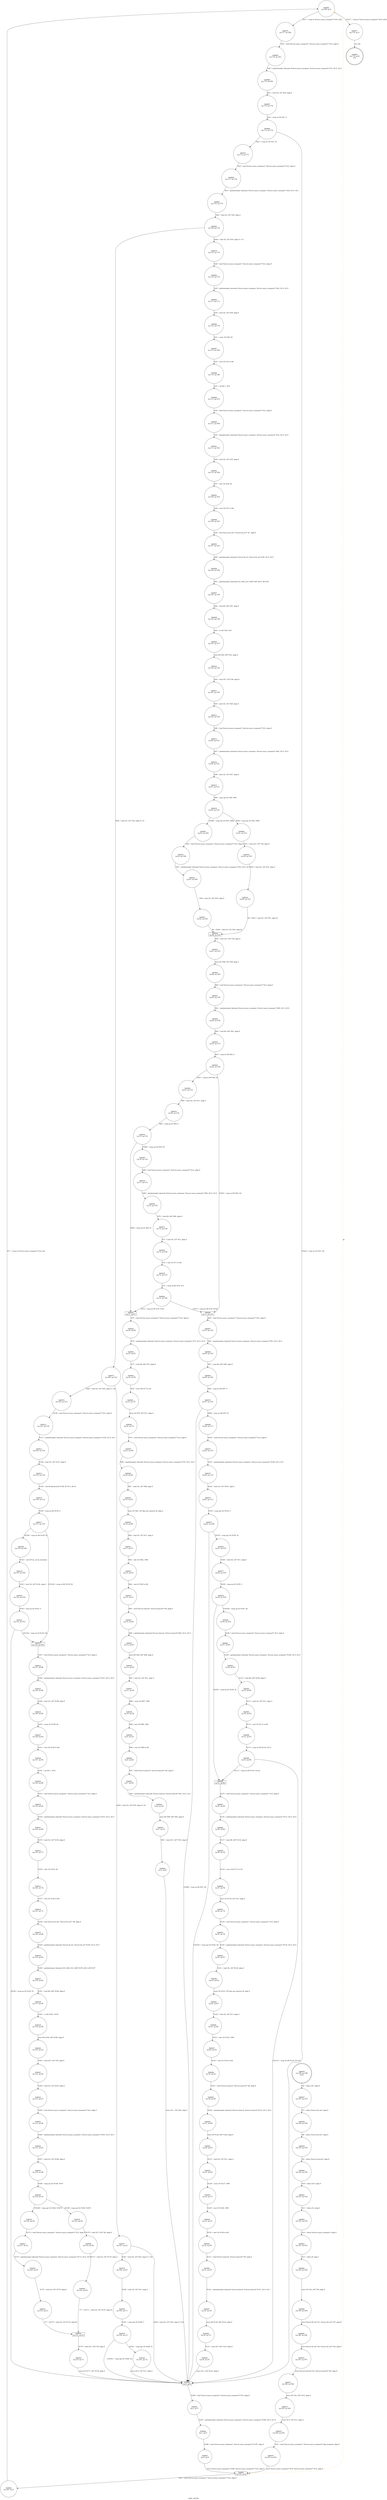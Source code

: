 digraph rdpdr_add_fds {
label="rdpdr_add_fds"
48854 [label="N48854\n(rp:178, ep:0)\nexit", shape="doublecircle"]
48855 [label="N48855\n(rp:198, ep:198)\nentry", shape="doublecircle"]
48855 -> 48857 [label="%6 = alloca i32*, align 8"]
48857 [label="N48857\n(rp:197, ep:197)", shape="circle"]
48857 -> 48858 [label="%7 = alloca %struct.fd_set*, align 8"]
48858 [label="N48858\n(rp:196, ep:196)", shape="circle"]
48858 -> 48859 [label="%8 = alloca %struct.fd_set*, align 8"]
48859 [label="N48859\n(rp:195, ep:195)", shape="circle"]
48859 -> 48860 [label="%9 = alloca %struct.timeval*, align 8"]
48860 [label="N48860\n(rp:194, ep:194)", shape="circle"]
48860 -> 48861 [label="%10 = alloca i32*, align 8"]
48861 [label="N48861\n(rp:193, ep:193)", shape="circle"]
48861 -> 48862 [label="%11 = alloca i32, align 4"]
48862 [label="N48862\n(rp:192, ep:192)", shape="circle"]
48862 -> 48863 [label="%12 = alloca %struct.async_iorequest*, align 8"]
48863 [label="N48863\n(rp:191, ep:191)", shape="circle"]
48863 -> 48864 [label="%13 = alloca i8, align 1"]
48864 [label="N48864\n(rp:190, ep:190)", shape="circle"]
48864 -> 48866 [label="store i32* %0, i32** %6, align 8"]
48866 [label="N48866\n(rp:189, ep:189)", shape="circle"]
48866 -> 48868 [label="store %struct.fd_set* %1, %struct.fd_set** %7, align 8"]
48868 [label="N48868\n(rp:188, ep:188)", shape="circle"]
48868 -> 48870 [label="store %struct.fd_set* %2, %struct.fd_set** %8, align 8"]
48870 [label="N48870\n(rp:187, ep:187)", shape="circle"]
48870 -> 48872 [label="store %struct.timeval* %3, %struct.timeval** %9, align 8"]
48872 [label="N48872\n(rp:186, ep:186)", shape="circle"]
48872 -> 48875 [label="store i32* %4, i32** %10, align 8"]
48875 [label="N48875\n(rp:185, ep:185)", shape="circle"]
48875 -> 48878 [label="store i32 0, i32* %11, align 4"]
48878 [label="N48878\n(rp:184, ep:184)", shape="circle"]
48878 -> 48879 [label="%14 = load %struct.async_iorequest*, %struct.async_iorequest** @g_iorequest, align 8"]
48879 [label="N48879\n(rp:183, ep:183)", shape="circle"]
48879 -> 48881 [label="store %struct.async_iorequest* %14, %struct.async_iorequest** %12, align 8"]
48881 [label="N48881\n(rp:182, ep:4)", shape="box"]
48881 -> 48882 [label="%16 = load %struct.async_iorequest*, %struct.async_iorequest** %12, align 8"]
48881 -> 48881 [label="@", style="dashed", color="orange"]
48881 -> 48883 [label="@", style="dashed", color="orange"]
48882 [label="N48882\n(rp:181, ep:3)", shape="circle"]
48882 -> 48883 [label="%17 = icmp ne %struct.async_iorequest* %16, null"]
48883 [label="N48883\n(rp:180, ep:2)", shape="circle"]
48883 -> 49070 [label="[%17 = icmp ne %struct.async_iorequest* %16, null]"]
48883 -> 49071 [label="[!(%17 = icmp ne %struct.async_iorequest* %16, null)]"]
48885 [label="N48885\n(rp:176, ep:181)", shape="circle"]
48885 -> 48886 [label="%20 = getelementptr inbounds %struct.async_iorequest, %struct.async_iorequest* %19, i32 0, i32 0"]
48886 [label="N48886\n(rp:175, ep:180)", shape="circle"]
48886 -> 48887 [label="%21 = load i32, i32* %20, align 8"]
48887 [label="N48887\n(rp:174, ep:179)", shape="circle"]
48887 -> 48888 [label="%22 = icmp ne i32 %21, 0"]
48888 [label="N48888\n(rp:173, ep:178)", shape="circle"]
48888 -> 49072 [label="[%22 = icmp ne i32 %21, 0]"]
48888 -> 49064 [label="[!(%22 = icmp ne i32 %21, 0)]"]
48890 [label="N48890\n(rp:171, ep:176)", shape="circle"]
48890 -> 48891 [label="%25 = getelementptr inbounds %struct.async_iorequest, %struct.async_iorequest* %24, i32 0, i32 1"]
48891 [label="N48891\n(rp:170, ep:175)", shape="circle"]
48891 -> 48892 [label="%26 = load i32, i32* %25, align 4"]
48892 [label="N48892\n(rp:169, ep:174)", shape="circle"]
48892 -> 49074 [label="[%26 = load i32, i32* %25, align 4==3]"]
48892 -> 49075 [label="[%26 = load i32, i32* %25, align 4!=3]"]
48894 [label="N48894\n(rp:118, ep:172)", shape="circle"]
48894 -> 48895 [label="%29 = getelementptr inbounds %struct.async_iorequest, %struct.async_iorequest* %28, i32 0, i32 0"]
48895 [label="N48895\n(rp:117, ep:171)", shape="circle"]
48895 -> 48896 [label="%30 = load i32, i32* %29, align 8"]
48896 [label="N48896\n(rp:116, ep:170)", shape="circle"]
48896 -> 48897 [label="%31 = urem i32 %30, 64"]
48897 [label="N48897\n(rp:115, ep:169)", shape="circle"]
48897 -> 48898 [label="%32 = zext i32 %31 to i64"]
48898 [label="N48898\n(rp:114, ep:168)", shape="circle"]
48898 -> 48899 [label="%33 = shl i64 1, %32"]
48899 [label="N48899\n(rp:113, ep:167)", shape="circle"]
48899 -> 48900 [label="%34 = load %struct.async_iorequest*, %struct.async_iorequest** %12, align 8"]
48900 [label="N48900\n(rp:112, ep:166)", shape="circle"]
48900 -> 48901 [label="%35 = getelementptr inbounds %struct.async_iorequest, %struct.async_iorequest* %34, i32 0, i32 0"]
48901 [label="N48901\n(rp:111, ep:165)", shape="circle"]
48901 -> 48902 [label="%36 = load i32, i32* %35, align 8"]
48902 [label="N48902\n(rp:110, ep:164)", shape="circle"]
48902 -> 48903 [label="%37 = udiv i32 %36, 64"]
48903 [label="N48903\n(rp:109, ep:163)", shape="circle"]
48903 -> 48904 [label="%38 = zext i32 %37 to i64"]
48904 [label="N48904\n(rp:108, ep:162)", shape="circle"]
48904 -> 48905 [label="%39 = load %struct.fd_set*, %struct.fd_set** %7, align 8"]
48905 [label="N48905\n(rp:107, ep:161)", shape="circle"]
48905 -> 48906 [label="%40 = getelementptr inbounds %struct.fd_set, %struct.fd_set* %39, i32 0, i32 0"]
48906 [label="N48906\n(rp:106, ep:160)", shape="circle"]
48906 -> 48907 [label="%41 = getelementptr inbounds [16 x i64], [16 x i64]* %40, i64 0, i64 %38"]
48907 [label="N48907\n(rp:105, ep:159)", shape="circle"]
48907 -> 48908 [label="%42 = load i64, i64* %41, align 8"]
48908 [label="N48908\n(rp:104, ep:158)", shape="circle"]
48908 -> 48909 [label="%43 = or i64 %42, %33"]
48909 [label="N48909\n(rp:103, ep:157)", shape="circle"]
48909 -> 48910 [label="store i64 %43, i64* %41, align 8"]
48910 [label="N48910\n(rp:102, ep:156)", shape="circle"]
48910 -> 48911 [label="%44 = load i32*, i32** %6, align 8"]
48911 [label="N48911\n(rp:101, ep:155)", shape="circle"]
48911 -> 48912 [label="%45 = load i32, i32* %44, align 4"]
48912 [label="N48912\n(rp:100, ep:154)", shape="circle"]
48912 -> 48913 [label="%46 = load %struct.async_iorequest*, %struct.async_iorequest** %12, align 8"]
48913 [label="N48913\n(rp:99, ep:153)", shape="circle"]
48913 -> 48914 [label="%47 = getelementptr inbounds %struct.async_iorequest, %struct.async_iorequest* %46, i32 0, i32 0"]
48914 [label="N48914\n(rp:98, ep:152)", shape="circle"]
48914 -> 48915 [label="%48 = load i32, i32* %47, align 8"]
48915 [label="N48915\n(rp:97, ep:151)", shape="circle"]
48915 -> 48916 [label="%49 = icmp sgt i32 %45, %48"]
48916 [label="N48916\n(rp:96, ep:150)", shape="circle"]
48916 -> 49080 [label="[%49 = icmp sgt i32 %45, %48]"]
48916 -> 49081 [label="[!(%49 = icmp sgt i32 %45, %48)]"]
48918 [label="N48918\n(rp:90, ep:145)", shape="circle"]
48918 -> 48919 [label="%52 = load i32, i32* %51, align 4"]
48919 [label="N48919\n(rp:89, ep:143)", shape="circle"]
48919 -> 48924 [label="58 = [%52 = load i32, i32* %51, align 4]"]
48921 [label="N48921\n(rp:94, ep:148)", shape="circle"]
48921 -> 48922 [label="%55 = getelementptr inbounds %struct.async_iorequest, %struct.async_iorequest* %54, i32 0, i32 0"]
48922 [label="N48922\n(rp:93, ep:146)", shape="circle"]
48922 -> 48923 [label="%56 = load i32, i32* %55, align 8"]
48923 [label="N48923\n(rp:92, ep:144)", shape="circle"]
48923 -> 48924 [label="58 = [%56 = load i32, i32* %55, align 8]"]
48924 [label="N48924\n(rp:88, ep:142)", shape="box"]
48924 -> 48925 [label="%59 = load i32*, i32** %6, align 8"]
48925 [label="N48925\n(rp:87, ep:141)", shape="circle"]
48925 -> 48926 [label="store i32 %58, i32* %59, align 4"]
48926 [label="N48926\n(rp:86, ep:140)", shape="circle"]
48926 -> 48927 [label="%60 = load %struct.async_iorequest*, %struct.async_iorequest** %12, align 8"]
48927 [label="N48927\n(rp:85, ep:139)", shape="circle"]
48927 -> 48928 [label="%61 = getelementptr inbounds %struct.async_iorequest, %struct.async_iorequest* %60, i32 0, i32 8"]
48928 [label="N48928\n(rp:84, ep:138)", shape="circle"]
48928 -> 48929 [label="%62 = load i64, i64* %61, align 8"]
48929 [label="N48929\n(rp:83, ep:137)", shape="circle"]
48929 -> 48930 [label="%63 = icmp ne i64 %62, 0"]
48930 [label="N48930\n(rp:82, ep:136)", shape="circle"]
48930 -> 49084 [label="[%63 = icmp ne i64 %62, 0]"]
48930 -> 48966 [label="[!(%63 = icmp ne i64 %62, 0)]"]
48932 [label="N48932\n(rp:80, ep:134)", shape="circle"]
48932 -> 48933 [label="%66 = icmp eq i32 %65, 0"]
48933 [label="N48933\n(rp:79, ep:133)", shape="circle"]
48933 -> 49087 [label="[!(%66 = icmp eq i32 %65, 0)]"]
48933 -> 48941 [label="[%66 = icmp eq i32 %65, 0]"]
48935 [label="N48935\n(rp:77, ep:131)", shape="circle"]
48935 -> 48936 [label="%69 = getelementptr inbounds %struct.async_iorequest, %struct.async_iorequest* %68, i32 0, i32 8"]
48936 [label="N48936\n(rp:76, ep:130)", shape="circle"]
48936 -> 48937 [label="%70 = load i64, i64* %69, align 8"]
48937 [label="N48937\n(rp:75, ep:129)", shape="circle"]
48937 -> 48938 [label="%71 = load i32, i32* %11, align 4"]
48938 [label="N48938\n(rp:74, ep:128)", shape="circle"]
48938 -> 48939 [label="%72 = zext i32 %71 to i64"]
48939 [label="N48939\n(rp:73, ep:127)", shape="circle"]
48939 -> 48940 [label="%73 = icmp slt i64 %70, %72"]
48940 [label="N48940\n(rp:72, ep:126)", shape="circle"]
48940 -> 48941 [label="[%73 = icmp slt i64 %70, %72]"]
48940 -> 48966 [label="[!(%73 = icmp slt i64 %70, %72)]"]
48941 [label="N48941\n(rp:27, ep:87)", shape="box"]
48941 -> 48942 [label="%75 = load %struct.async_iorequest*, %struct.async_iorequest** %12, align 8"]
48942 [label="N48942\n(rp:26, ep:84)", shape="circle"]
48942 -> 48943 [label="%76 = getelementptr inbounds %struct.async_iorequest, %struct.async_iorequest* %75, i32 0, i32 8"]
48943 [label="N48943\n(rp:25, ep:81)", shape="circle"]
48943 -> 48944 [label="%77 = load i64, i64* %76, align 8"]
48944 [label="N48944\n(rp:24, ep:78)", shape="circle"]
48944 -> 48945 [label="%78 = trunc i64 %77 to i32"]
48945 [label="N48945\n(rp:23, ep:75)", shape="circle"]
48945 -> 48946 [label="store i32 %78, i32* %11, align 4"]
48946 [label="N48946\n(rp:22, ep:72)", shape="circle"]
48946 -> 48947 [label="%79 = load %struct.async_iorequest*, %struct.async_iorequest** %12, align 8"]
48947 [label="N48947\n(rp:21, ep:69)", shape="circle"]
48947 -> 48948 [label="%80 = getelementptr inbounds %struct.async_iorequest, %struct.async_iorequest* %79, i32 0, i32 0"]
48948 [label="N48948\n(rp:20, ep:66)", shape="circle"]
48948 -> 48949 [label="%81 = load i32, i32* %80, align 8"]
48949 [label="N48949\n(rp:19, ep:63)", shape="circle"]
48949 -> 48950 [label="store i32 %81, i32* @g_min_timeout_fd, align 4"]
48950 [label="N48950\n(rp:18, ep:60)", shape="circle"]
48950 -> 48951 [label="%82 = load i32, i32* %11, align 4"]
48951 [label="N48951\n(rp:17, ep:57)", shape="circle"]
48951 -> 48952 [label="%83 = udiv i32 %82, 1000"]
48952 [label="N48952\n(rp:16, ep:54)", shape="circle"]
48952 -> 48953 [label="%84 = zext i32 %83 to i64"]
48953 [label="N48953\n(rp:15, ep:51)", shape="circle"]
48953 -> 48954 [label="%85 = load %struct.timeval*, %struct.timeval** %9, align 8"]
48954 [label="N48954\n(rp:14, ep:48)", shape="circle"]
48954 -> 48955 [label="%86 = getelementptr inbounds %struct.timeval, %struct.timeval* %85, i32 0, i32 0"]
48955 [label="N48955\n(rp:13, ep:45)", shape="circle"]
48955 -> 48956 [label="store i64 %84, i64* %86, align 8"]
48956 [label="N48956\n(rp:12, ep:42)", shape="circle"]
48956 -> 48957 [label="%87 = load i32, i32* %11, align 4"]
48957 [label="N48957\n(rp:11, ep:39)", shape="circle"]
48957 -> 48958 [label="%88 = urem i32 %87, 1000"]
48958 [label="N48958\n(rp:10, ep:36)", shape="circle"]
48958 -> 48959 [label="%89 = mul i32 %88, 1000"]
48959 [label="N48959\n(rp:9, ep:32)", shape="circle"]
48959 -> 48960 [label="%90 = zext i32 %89 to i64"]
48960 [label="N48960\n(rp:8, ep:28)", shape="circle"]
48960 -> 48961 [label="%91 = load %struct.timeval*, %struct.timeval** %9, align 8"]
48961 [label="N48961\n(rp:7, ep:24)", shape="circle"]
48961 -> 48962 [label="%92 = getelementptr inbounds %struct.timeval, %struct.timeval* %91, i32 0, i32 1"]
48962 [label="N48962\n(rp:6, ep:18)", shape="circle"]
48962 -> 48963 [label="store i64 %90, i64* %92, align 8"]
48963 [label="N48963\n(rp:5, ep:14)", shape="circle"]
48963 -> 48964 [label="%93 = load i32*, i32** %10, align 8"]
48964 [label="N48964\n(rp:4, ep:9)", shape="circle"]
48964 -> 49064 [label="store i32 1, i32* %93, align 4"]
48966 [label="N48966\n(rp:71, ep:125)", shape="box"]
48966 -> 48967 [label="%95 = load %struct.async_iorequest*, %struct.async_iorequest** %12, align 8"]
48967 [label="N48967\n(rp:70, ep:124)", shape="circle"]
48967 -> 48968 [label="%96 = getelementptr inbounds %struct.async_iorequest, %struct.async_iorequest* %95, i32 0, i32 9"]
48968 [label="N48968\n(rp:69, ep:123)", shape="circle"]
48968 -> 48969 [label="%97 = load i64, i64* %96, align 8"]
48969 [label="N48969\n(rp:68, ep:120)", shape="circle"]
48969 -> 48970 [label="%98 = icmp ne i64 %97, 0"]
48970 [label="N48970\n(rp:67, ep:118)", shape="circle"]
48970 -> 49090 [label="[%98 = icmp ne i64 %97, 0]"]
48970 -> 49064 [label="[!(%98 = icmp ne i64 %97, 0)]"]
48972 [label="N48972\n(rp:65, ep:115)", shape="circle"]
48972 -> 48973 [label="%101 = getelementptr inbounds %struct.async_iorequest, %struct.async_iorequest* %100, i32 0, i32 7"]
48973 [label="N48973\n(rp:64, ep:113)", shape="circle"]
48973 -> 48974 [label="%102 = load i32, i32* %101, align 4"]
48974 [label="N48974\n(rp:63, ep:111)", shape="circle"]
48974 -> 48975 [label="%103 = icmp ugt i32 %102, 0"]
48975 [label="N48975\n(rp:62, ep:108)", shape="circle"]
48975 -> 49092 [label="[%103 = icmp ugt i32 %102, 0]"]
48975 -> 49064 [label="[!(%103 = icmp ugt i32 %102, 0)]"]
48977 [label="N48977\n(rp:60, ep:105)", shape="circle"]
48977 -> 48978 [label="%106 = icmp eq i32 %105, 0"]
48978 [label="N48978\n(rp:59, ep:103)", shape="circle"]
48978 -> 49095 [label="[!(%106 = icmp eq i32 %105, 0)]"]
48978 -> 48986 [label="[%106 = icmp eq i32 %105, 0]"]
48980 [label="N48980\n(rp:57, ep:99)", shape="circle"]
48980 -> 48981 [label="%109 = getelementptr inbounds %struct.async_iorequest, %struct.async_iorequest* %108, i32 0, i32 9"]
48981 [label="N48981\n(rp:56, ep:97)", shape="circle"]
48981 -> 48982 [label="%110 = load i64, i64* %109, align 8"]
48982 [label="N48982\n(rp:55, ep:95)", shape="circle"]
48982 -> 48983 [label="%111 = load i32, i32* %11, align 4"]
48983 [label="N48983\n(rp:54, ep:93)", shape="circle"]
48983 -> 48984 [label="%112 = zext i32 %111 to i64"]
48984 [label="N48984\n(rp:53, ep:91)", shape="circle"]
48984 -> 48985 [label="%113 = icmp slt i64 %110, %112"]
48985 [label="N48985\n(rp:52, ep:89)", shape="circle"]
48985 -> 48986 [label="[%113 = icmp slt i64 %110, %112]"]
48985 -> 49064 [label="[!(%113 = icmp slt i64 %110, %112)]"]
48986 [label="N48986\n(rp:51, ep:88)", shape="box"]
48986 -> 48987 [label="%115 = load %struct.async_iorequest*, %struct.async_iorequest** %12, align 8"]
48987 [label="N48987\n(rp:50, ep:85)", shape="circle"]
48987 -> 48988 [label="%116 = getelementptr inbounds %struct.async_iorequest, %struct.async_iorequest* %115, i32 0, i32 9"]
48988 [label="N48988\n(rp:49, ep:82)", shape="circle"]
48988 -> 48989 [label="%117 = load i64, i64* %116, align 8"]
48989 [label="N48989\n(rp:48, ep:79)", shape="circle"]
48989 -> 48990 [label="%118 = trunc i64 %117 to i32"]
48990 [label="N48990\n(rp:47, ep:76)", shape="circle"]
48990 -> 48991 [label="store i32 %118, i32* %11, align 4"]
48991 [label="N48991\n(rp:46, ep:73)", shape="circle"]
48991 -> 48992 [label="%119 = load %struct.async_iorequest*, %struct.async_iorequest** %12, align 8"]
48992 [label="N48992\n(rp:45, ep:70)", shape="circle"]
48992 -> 48993 [label="%120 = getelementptr inbounds %struct.async_iorequest, %struct.async_iorequest* %119, i32 0, i32 0"]
48993 [label="N48993\n(rp:44, ep:67)", shape="circle"]
48993 -> 48994 [label="%121 = load i32, i32* %120, align 8"]
48994 [label="N48994\n(rp:43, ep:64)", shape="circle"]
48994 -> 48995 [label="store i32 %121, i32* @g_min_timeout_fd, align 4"]
48995 [label="N48995\n(rp:42, ep:61)", shape="circle"]
48995 -> 48996 [label="%122 = load i32, i32* %11, align 4"]
48996 [label="N48996\n(rp:41, ep:58)", shape="circle"]
48996 -> 48997 [label="%123 = udiv i32 %122, 1000"]
48997 [label="N48997\n(rp:40, ep:55)", shape="circle"]
48997 -> 48998 [label="%124 = zext i32 %123 to i64"]
48998 [label="N48998\n(rp:39, ep:52)", shape="circle"]
48998 -> 48999 [label="%125 = load %struct.timeval*, %struct.timeval** %9, align 8"]
48999 [label="N48999\n(rp:38, ep:49)", shape="circle"]
48999 -> 49000 [label="%126 = getelementptr inbounds %struct.timeval, %struct.timeval* %125, i32 0, i32 0"]
49000 [label="N49000\n(rp:37, ep:46)", shape="circle"]
49000 -> 49001 [label="store i64 %124, i64* %126, align 8"]
49001 [label="N49001\n(rp:36, ep:43)", shape="circle"]
49001 -> 49002 [label="%127 = load i32, i32* %11, align 4"]
49002 [label="N49002\n(rp:35, ep:40)", shape="circle"]
49002 -> 49003 [label="%128 = urem i32 %127, 1000"]
49003 [label="N49003\n(rp:34, ep:37)", shape="circle"]
49003 -> 49004 [label="%129 = mul i32 %128, 1000"]
49004 [label="N49004\n(rp:33, ep:33)", shape="circle"]
49004 -> 49005 [label="%130 = zext i32 %129 to i64"]
49005 [label="N49005\n(rp:32, ep:29)", shape="circle"]
49005 -> 49006 [label="%131 = load %struct.timeval*, %struct.timeval** %9, align 8"]
49006 [label="N49006\n(rp:31, ep:25)", shape="circle"]
49006 -> 49007 [label="%132 = getelementptr inbounds %struct.timeval, %struct.timeval* %131, i32 0, i32 1"]
49007 [label="N49007\n(rp:30, ep:19)", shape="circle"]
49007 -> 49008 [label="store i64 %130, i64* %132, align 8"]
49008 [label="N49008\n(rp:29, ep:15)", shape="circle"]
49008 -> 49009 [label="%133 = load i32*, i32** %10, align 8"]
49009 [label="N49009\n(rp:28, ep:10)", shape="circle"]
49009 -> 49064 [label="store i32 1, i32* %133, align 4"]
49013 [label="N49013\n(rp:161, ep:119)", shape="circle"]
49013 -> 49014 [label="%137 = getelementptr inbounds %struct.async_iorequest, %struct.async_iorequest* %136, i32 0, i32 0"]
49014 [label="N49014\n(rp:160, ep:116)", shape="circle"]
49014 -> 49015 [label="%138 = load i32, i32* %137, align 8"]
49015 [label="N49015\n(rp:159, ep:114)", shape="circle"]
49015 -> 49016 [label="%139 = call i64 @write(i32 %138, i8* %13, i64 0)"]
49016 [label="N49016\n(rp:158, ep:112)", shape="circle"]
49016 -> 49017 [label="%140 = icmp ne i64 %139, 0"]
49017 [label="N49017\n(rp:157, ep:110)", shape="circle"]
49017 -> 49098 [label="[%140 = icmp ne i64 %139, 0]"]
49017 -> 49023 [label="[!(%140 = icmp ne i64 %139, 0)]"]
49019 [label="N49019\n(rp:155, ep:106)", shape="circle"]
49019 -> 49020 [label="%143 = load i32, i32* %142, align 4"]
49020 [label="N49020\n(rp:154, ep:104)", shape="circle"]
49020 -> 49021 [label="%144 = icmp eq i32 %143, 9"]
49021 [label="N49021\n(rp:153, ep:101)", shape="circle"]
49021 -> 49064 [label="[%144 = icmp eq i32 %143, 9]"]
49021 -> 49023 [label="[!(%144 = icmp eq i32 %143, 9)]"]
49023 [label="N49023\n(rp:152, ep:100)", shape="box"]
49023 -> 49024 [label="%147 = load %struct.async_iorequest*, %struct.async_iorequest** %12, align 8"]
49024 [label="N49024\n(rp:151, ep:98)", shape="circle"]
49024 -> 49025 [label="%148 = getelementptr inbounds %struct.async_iorequest, %struct.async_iorequest* %147, i32 0, i32 0"]
49025 [label="N49025\n(rp:150, ep:96)", shape="circle"]
49025 -> 49026 [label="%149 = load i32, i32* %148, align 8"]
49026 [label="N49026\n(rp:149, ep:94)", shape="circle"]
49026 -> 49027 [label="%150 = urem i32 %149, 64"]
49027 [label="N49027\n(rp:148, ep:92)", shape="circle"]
49027 -> 49028 [label="%151 = zext i32 %150 to i64"]
49028 [label="N49028\n(rp:147, ep:90)", shape="circle"]
49028 -> 49029 [label="%152 = shl i64 1, %151"]
49029 [label="N49029\n(rp:146, ep:86)", shape="circle"]
49029 -> 49030 [label="%153 = load %struct.async_iorequest*, %struct.async_iorequest** %12, align 8"]
49030 [label="N49030\n(rp:145, ep:83)", shape="circle"]
49030 -> 49031 [label="%154 = getelementptr inbounds %struct.async_iorequest, %struct.async_iorequest* %153, i32 0, i32 0"]
49031 [label="N49031\n(rp:144, ep:80)", shape="circle"]
49031 -> 49032 [label="%155 = load i32, i32* %154, align 8"]
49032 [label="N49032\n(rp:143, ep:77)", shape="circle"]
49032 -> 49033 [label="%156 = udiv i32 %155, 64"]
49033 [label="N49033\n(rp:142, ep:74)", shape="circle"]
49033 -> 49034 [label="%157 = zext i32 %156 to i64"]
49034 [label="N49034\n(rp:141, ep:71)", shape="circle"]
49034 -> 49035 [label="%158 = load %struct.fd_set*, %struct.fd_set** %8, align 8"]
49035 [label="N49035\n(rp:140, ep:68)", shape="circle"]
49035 -> 49036 [label="%159 = getelementptr inbounds %struct.fd_set, %struct.fd_set* %158, i32 0, i32 0"]
49036 [label="N49036\n(rp:139, ep:65)", shape="circle"]
49036 -> 49037 [label="%160 = getelementptr inbounds [16 x i64], [16 x i64]* %159, i64 0, i64 %157"]
49037 [label="N49037\n(rp:138, ep:62)", shape="circle"]
49037 -> 49038 [label="%161 = load i64, i64* %160, align 8"]
49038 [label="N49038\n(rp:137, ep:59)", shape="circle"]
49038 -> 49039 [label="%162 = or i64 %161, %152"]
49039 [label="N49039\n(rp:136, ep:56)", shape="circle"]
49039 -> 49040 [label="store i64 %162, i64* %160, align 8"]
49040 [label="N49040\n(rp:135, ep:53)", shape="circle"]
49040 -> 49041 [label="%163 = load i32*, i32** %6, align 8"]
49041 [label="N49041\n(rp:134, ep:50)", shape="circle"]
49041 -> 49042 [label="%164 = load i32, i32* %163, align 4"]
49042 [label="N49042\n(rp:133, ep:47)", shape="circle"]
49042 -> 49043 [label="%165 = load %struct.async_iorequest*, %struct.async_iorequest** %12, align 8"]
49043 [label="N49043\n(rp:132, ep:44)", shape="circle"]
49043 -> 49044 [label="%166 = getelementptr inbounds %struct.async_iorequest, %struct.async_iorequest* %165, i32 0, i32 0"]
49044 [label="N49044\n(rp:131, ep:41)", shape="circle"]
49044 -> 49045 [label="%167 = load i32, i32* %166, align 8"]
49045 [label="N49045\n(rp:130, ep:38)", shape="circle"]
49045 -> 49046 [label="%168 = icmp sgt i32 %164, %167"]
49046 [label="N49046\n(rp:129, ep:35)", shape="circle"]
49046 -> 49102 [label="[%168 = icmp sgt i32 %164, %167]"]
49046 -> 49103 [label="[!(%168 = icmp sgt i32 %164, %167)]"]
49048 [label="N49048\n(rp:123, ep:26)", shape="circle"]
49048 -> 49049 [label="%171 = load i32, i32* %170, align 4"]
49049 [label="N49049\n(rp:122, ep:20)", shape="circle"]
49049 -> 49054 [label="177 = [%171 = load i32, i32* %170, align 4]"]
49051 [label="N49051\n(rp:127, ep:31)", shape="circle"]
49051 -> 49052 [label="%174 = getelementptr inbounds %struct.async_iorequest, %struct.async_iorequest* %173, i32 0, i32 0"]
49052 [label="N49052\n(rp:126, ep:27)", shape="circle"]
49052 -> 49053 [label="%175 = load i32, i32* %174, align 8"]
49053 [label="N49053\n(rp:125, ep:21)", shape="circle"]
49053 -> 49054 [label="177 = [%175 = load i32, i32* %174, align 8]"]
49054 [label="N49054\n(rp:121, ep:16)", shape="box"]
49054 -> 49055 [label="%178 = load i32*, i32** %6, align 8"]
49055 [label="N49055\n(rp:120, ep:11)", shape="circle"]
49055 -> 49064 [label="store i32 %177, i32* %178, align 4"]
49058 [label="N49058\n(rp:165, ep:17)", shape="circle"]
49058 -> 49059 [label="%181 = icmp ugt i32 %180, 5"]
49059 [label="N49059\n(rp:164, ep:13)", shape="circle"]
49059 -> 49106 [label="[%181 = icmp ugt i32 %180, 5]"]
49059 -> 49064 [label="[!(%181 = icmp ugt i32 %180, 5)]"]
49064 [label="N49064\n(rp:3, ep:8)", shape="box"]
49064 -> 49065 [label="%186 = load %struct.async_iorequest*, %struct.async_iorequest** %12, align 8"]
49065 [label="N49065\n(rp:2, ep:7)", shape="circle"]
49065 -> 49066 [label="%187 = getelementptr inbounds %struct.async_iorequest, %struct.async_iorequest* %186, i32 0, i32 12"]
49066 [label="N49066\n(rp:1, ep:6)", shape="circle"]
49066 -> 49067 [label="%188 = load %struct.async_iorequest*, %struct.async_iorequest** %187, align 8"]
49067 [label="N49067\n(rp:0, ep:5)", shape="circle"]
49067 -> 48881 [label="store %struct.async_iorequest* %188, %struct.async_iorequest** %12, align 8"]
49070 [label="N49070\n(rp:177, ep:182)", shape="circle"]
49070 -> 48885 [label="%19 = load %struct.async_iorequest*, %struct.async_iorequest** %12, align 8"]
49071 [label="N49071\n(rp:179, ep:1)", shape="circle"]
49071 -> 48854 [label="ret void"]
49072 [label="N49072\n(rp:172, ep:177)", shape="circle"]
49072 -> 48890 [label="%24 = load %struct.async_iorequest*, %struct.async_iorequest** %12, align 8"]
49074 [label="N49074\n(rp:119, ep:173)", shape="circle"]
49074 -> 48894 [label="%28 = load %struct.async_iorequest*, %struct.async_iorequest** %12, align 8"]
49075 [label="N49075\n(rp:168, ep:122)", shape="circle"]
49075 -> 49076 [label="[%26 = load i32, i32* %25, align 4==4]"]
49075 -> 49077 [label="[%26 = load i32, i32* %25, align 4!=4]"]
49076 [label="N49076\n(rp:162, ep:121)", shape="circle"]
49076 -> 49013 [label="%136 = load %struct.async_iorequest*, %struct.async_iorequest** %12, align 8"]
49077 [label="N49077\n(rp:167, ep:23)", shape="circle"]
49077 -> 49078 [label="[%26 = load i32, i32* %25, align 4==14]"]
49077 -> 49064 [label="[%26 = load i32, i32* %25, align 4!=14]"]
49078 [label="N49078\n(rp:166, ep:22)", shape="circle"]
49078 -> 49058 [label="%180 = load i32, i32* %11, align 4"]
49080 [label="N49080\n(rp:91, ep:147)", shape="circle"]
49080 -> 48918 [label="%51 = load i32*, i32** %6, align 8"]
49081 [label="N49081\n(rp:95, ep:149)", shape="circle"]
49081 -> 48921 [label="%54 = load %struct.async_iorequest*, %struct.async_iorequest** %12, align 8"]
49084 [label="N49084\n(rp:81, ep:135)", shape="circle"]
49084 -> 48932 [label="%65 = load i32, i32* %11, align 4"]
49087 [label="N49087\n(rp:78, ep:132)", shape="circle"]
49087 -> 48935 [label="%68 = load %struct.async_iorequest*, %struct.async_iorequest** %12, align 8"]
49090 [label="N49090\n(rp:66, ep:117)", shape="circle"]
49090 -> 48972 [label="%100 = load %struct.async_iorequest*, %struct.async_iorequest** %12, align 8"]
49092 [label="N49092\n(rp:61, ep:107)", shape="circle"]
49092 -> 48977 [label="%105 = load i32, i32* %11, align 4"]
49095 [label="N49095\n(rp:58, ep:102)", shape="circle"]
49095 -> 48980 [label="%108 = load %struct.async_iorequest*, %struct.async_iorequest** %12, align 8"]
49098 [label="N49098\n(rp:156, ep:109)", shape="circle"]
49098 -> 49019 [label="%142 = call i32* @__errno_location()"]
49102 [label="N49102\n(rp:124, ep:30)", shape="circle"]
49102 -> 49048 [label="%170 = load i32*, i32** %6, align 8"]
49103 [label="N49103\n(rp:128, ep:34)", shape="circle"]
49103 -> 49051 [label="%173 = load %struct.async_iorequest*, %struct.async_iorequest** %12, align 8"]
49106 [label="N49106\n(rp:163, ep:12)", shape="circle"]
49106 -> 49064 [label="store i32 5, i32* %11, align 4"]
}
